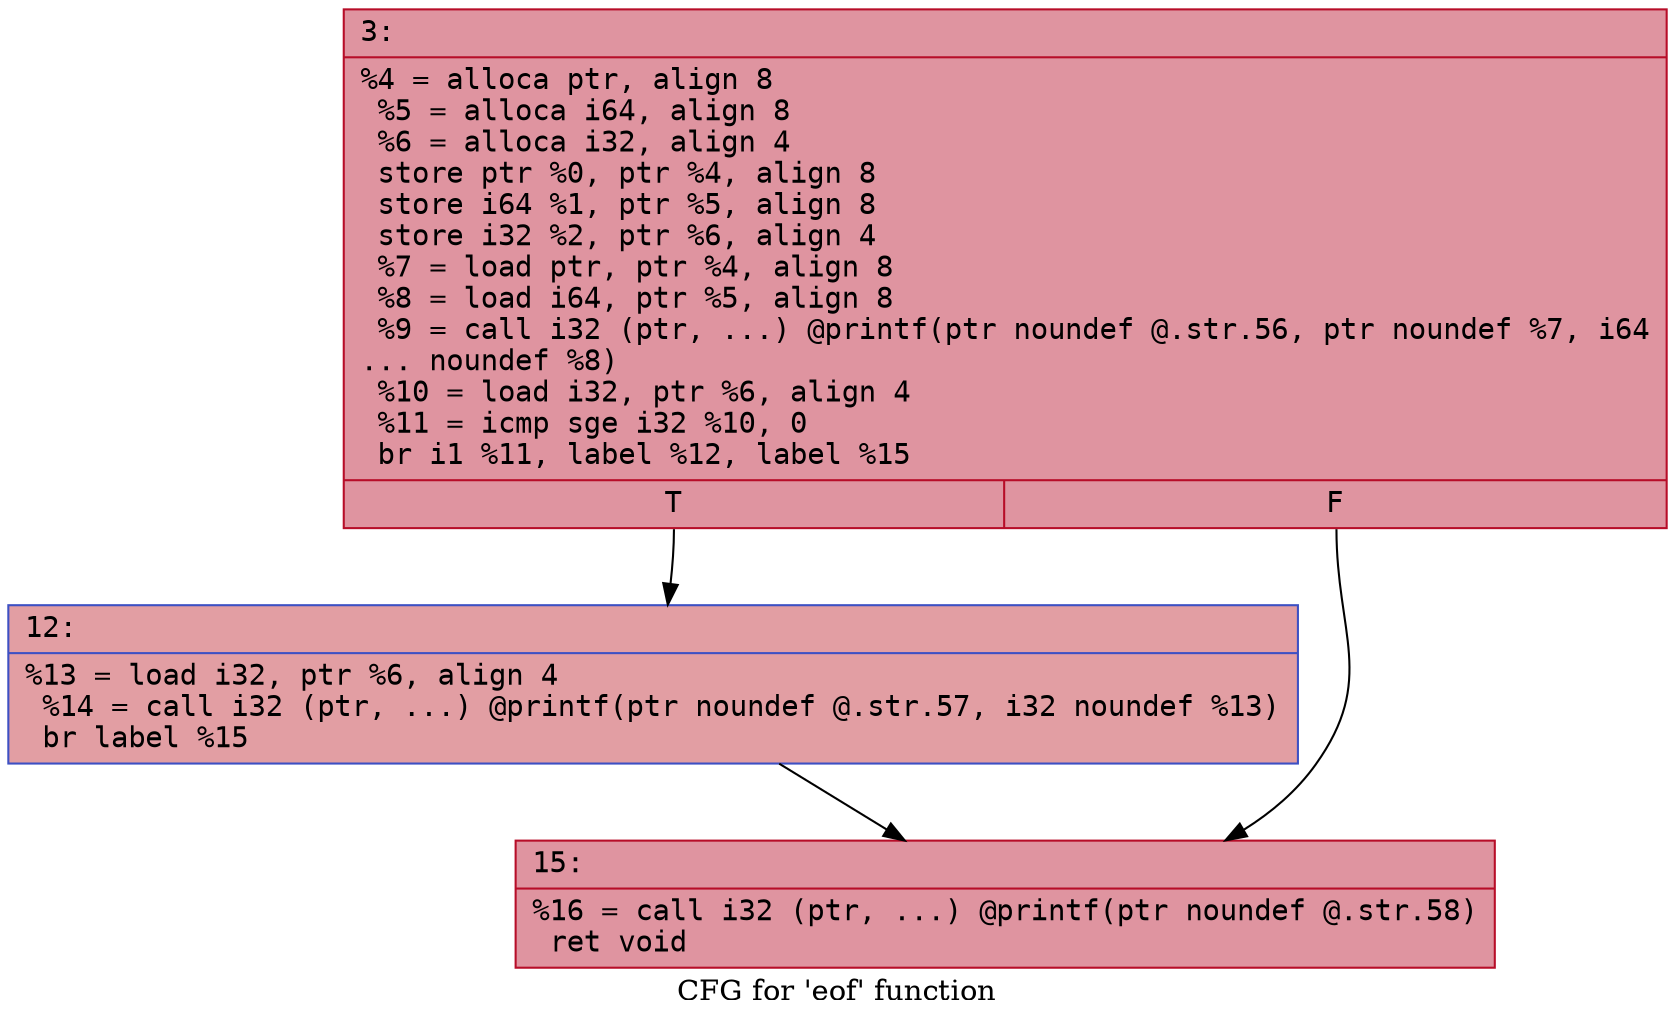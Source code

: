 digraph "CFG for 'eof' function" {
	label="CFG for 'eof' function";

	Node0x6000005f40f0 [shape=record,color="#b70d28ff", style=filled, fillcolor="#b70d2870" fontname="Courier",label="{3:\l|  %4 = alloca ptr, align 8\l  %5 = alloca i64, align 8\l  %6 = alloca i32, align 4\l  store ptr %0, ptr %4, align 8\l  store i64 %1, ptr %5, align 8\l  store i32 %2, ptr %6, align 4\l  %7 = load ptr, ptr %4, align 8\l  %8 = load i64, ptr %5, align 8\l  %9 = call i32 (ptr, ...) @printf(ptr noundef @.str.56, ptr noundef %7, i64\l... noundef %8)\l  %10 = load i32, ptr %6, align 4\l  %11 = icmp sge i32 %10, 0\l  br i1 %11, label %12, label %15\l|{<s0>T|<s1>F}}"];
	Node0x6000005f40f0:s0 -> Node0x6000005f4140[tooltip="3 -> 12\nProbability 50.00%" ];
	Node0x6000005f40f0:s1 -> Node0x6000005f4190[tooltip="3 -> 15\nProbability 50.00%" ];
	Node0x6000005f4140 [shape=record,color="#3d50c3ff", style=filled, fillcolor="#be242e70" fontname="Courier",label="{12:\l|  %13 = load i32, ptr %6, align 4\l  %14 = call i32 (ptr, ...) @printf(ptr noundef @.str.57, i32 noundef %13)\l  br label %15\l}"];
	Node0x6000005f4140 -> Node0x6000005f4190[tooltip="12 -> 15\nProbability 100.00%" ];
	Node0x6000005f4190 [shape=record,color="#b70d28ff", style=filled, fillcolor="#b70d2870" fontname="Courier",label="{15:\l|  %16 = call i32 (ptr, ...) @printf(ptr noundef @.str.58)\l  ret void\l}"];
}
